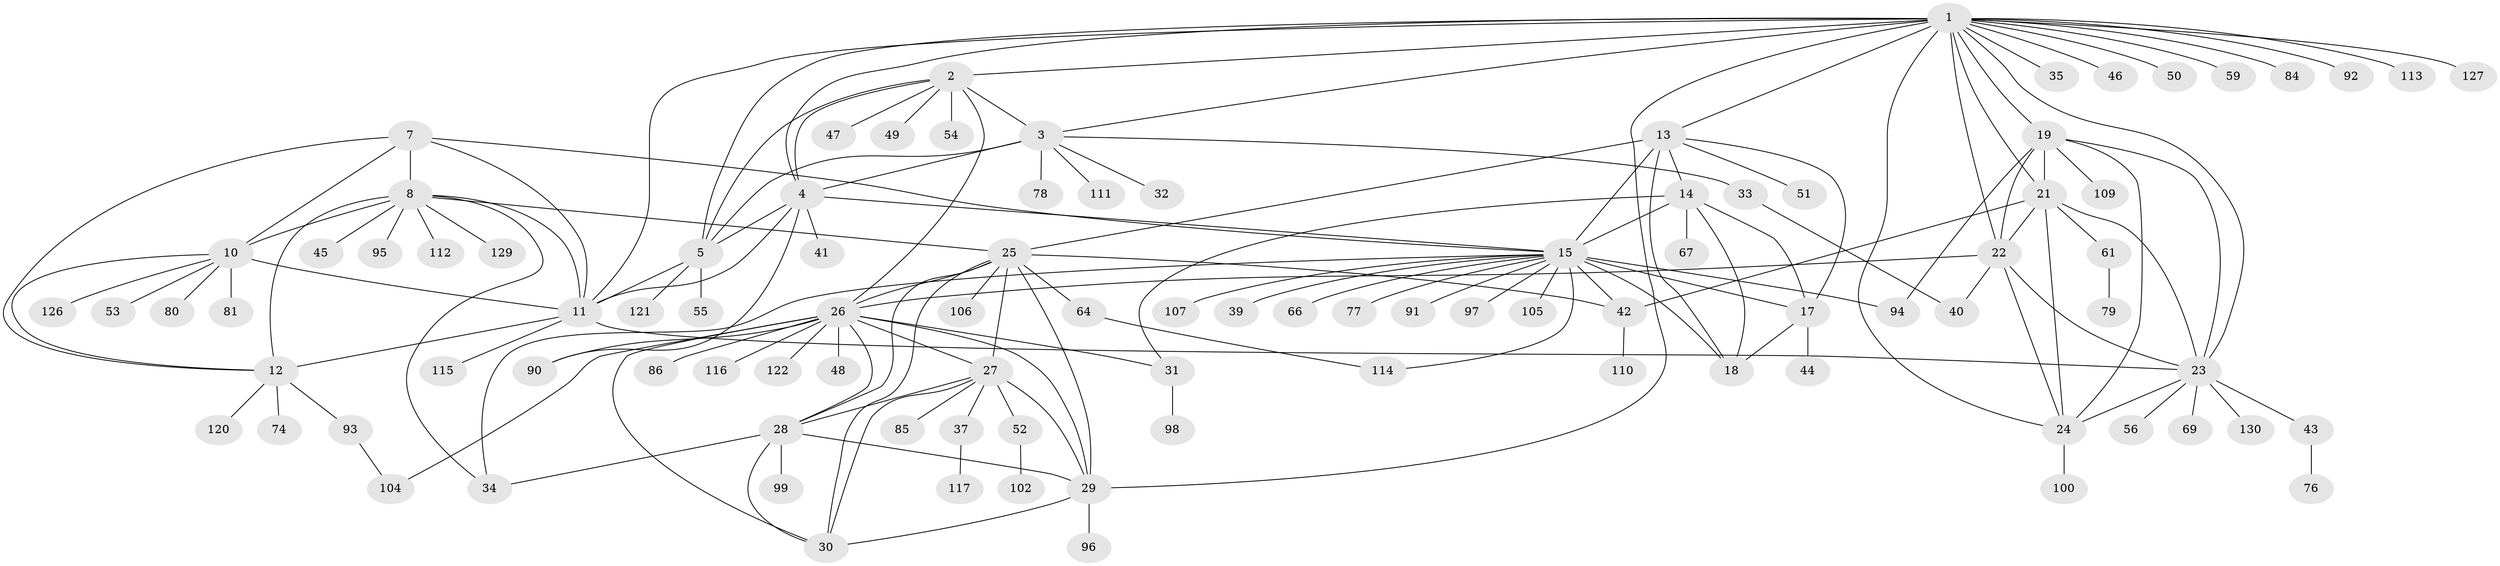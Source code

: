 // Generated by graph-tools (version 1.1) at 2025/52/02/27/25 19:52:13]
// undirected, 98 vertices, 154 edges
graph export_dot {
graph [start="1"]
  node [color=gray90,style=filled];
  1 [super="+20"];
  2 [super="+72"];
  3 [super="+6"];
  4 [super="+36"];
  5 [super="+38"];
  7 [super="+63"];
  8 [super="+9"];
  10 [super="+103"];
  11 [super="+70"];
  12 [super="+60"];
  13 [super="+83"];
  14 [super="+65"];
  15 [super="+16"];
  17 [super="+57"];
  18;
  19 [super="+62"];
  21 [super="+71"];
  22;
  23 [super="+108"];
  24 [super="+75"];
  25 [super="+89"];
  26 [super="+68"];
  27 [super="+82"];
  28 [super="+119"];
  29 [super="+58"];
  30;
  31 [super="+131"];
  32;
  33;
  34 [super="+128"];
  35 [super="+123"];
  37;
  39;
  40 [super="+88"];
  41;
  42 [super="+87"];
  43;
  44;
  45;
  46;
  47 [super="+73"];
  48;
  49;
  50;
  51;
  52;
  53;
  54;
  55;
  56;
  59;
  61;
  64;
  66;
  67;
  69;
  74;
  76;
  77;
  78;
  79;
  80;
  81;
  84;
  85;
  86;
  90;
  91;
  92;
  93;
  94;
  95;
  96;
  97;
  98 [super="+101"];
  99;
  100 [super="+118"];
  102;
  104 [super="+124"];
  105;
  106;
  107;
  109;
  110;
  111;
  112;
  113 [super="+125"];
  114;
  115;
  116;
  117;
  120;
  121;
  122;
  126;
  127;
  129;
  130;
  1 -- 2;
  1 -- 3 [weight=2];
  1 -- 4;
  1 -- 5;
  1 -- 35;
  1 -- 46;
  1 -- 11;
  1 -- 13;
  1 -- 113;
  1 -- 50;
  1 -- 19;
  1 -- 84;
  1 -- 21;
  1 -- 22;
  1 -- 23;
  1 -- 24;
  1 -- 59;
  1 -- 92;
  1 -- 29;
  1 -- 127;
  2 -- 3 [weight=2];
  2 -- 4;
  2 -- 5;
  2 -- 26;
  2 -- 47;
  2 -- 49;
  2 -- 54;
  3 -- 4 [weight=2];
  3 -- 5 [weight=2];
  3 -- 32;
  3 -- 33;
  3 -- 78;
  3 -- 111;
  4 -- 5;
  4 -- 15;
  4 -- 41;
  4 -- 90;
  4 -- 11;
  5 -- 11;
  5 -- 121;
  5 -- 55;
  7 -- 8 [weight=2];
  7 -- 10;
  7 -- 11;
  7 -- 12;
  7 -- 15;
  8 -- 10 [weight=2];
  8 -- 11 [weight=2];
  8 -- 12 [weight=2];
  8 -- 25;
  8 -- 45;
  8 -- 112;
  8 -- 129;
  8 -- 34;
  8 -- 95;
  10 -- 11;
  10 -- 12;
  10 -- 53;
  10 -- 80;
  10 -- 81;
  10 -- 126;
  11 -- 12;
  11 -- 23;
  11 -- 115;
  12 -- 74;
  12 -- 93;
  12 -- 120;
  13 -- 14;
  13 -- 15 [weight=2];
  13 -- 17;
  13 -- 18;
  13 -- 25;
  13 -- 51;
  14 -- 15 [weight=2];
  14 -- 17;
  14 -- 18;
  14 -- 31;
  14 -- 67;
  15 -- 17 [weight=2];
  15 -- 18 [weight=2];
  15 -- 34;
  15 -- 39;
  15 -- 66;
  15 -- 97;
  15 -- 105;
  15 -- 42;
  15 -- 107;
  15 -- 77;
  15 -- 114;
  15 -- 91;
  15 -- 94;
  17 -- 18;
  17 -- 44;
  19 -- 21;
  19 -- 22;
  19 -- 23;
  19 -- 24;
  19 -- 94;
  19 -- 109;
  21 -- 22;
  21 -- 23;
  21 -- 24;
  21 -- 61;
  21 -- 42;
  22 -- 23;
  22 -- 24;
  22 -- 26;
  22 -- 40;
  23 -- 24;
  23 -- 43;
  23 -- 56;
  23 -- 69;
  23 -- 130;
  24 -- 100;
  25 -- 26;
  25 -- 27;
  25 -- 28;
  25 -- 29;
  25 -- 30;
  25 -- 42;
  25 -- 64;
  25 -- 106;
  26 -- 27;
  26 -- 28;
  26 -- 29;
  26 -- 30;
  26 -- 31;
  26 -- 48;
  26 -- 86;
  26 -- 90;
  26 -- 116;
  26 -- 122;
  26 -- 104;
  27 -- 28;
  27 -- 29;
  27 -- 30;
  27 -- 37;
  27 -- 52;
  27 -- 85;
  28 -- 29;
  28 -- 30;
  28 -- 99;
  28 -- 34;
  29 -- 30;
  29 -- 96;
  31 -- 98;
  33 -- 40;
  37 -- 117;
  42 -- 110;
  43 -- 76;
  52 -- 102;
  61 -- 79;
  64 -- 114;
  93 -- 104;
}
